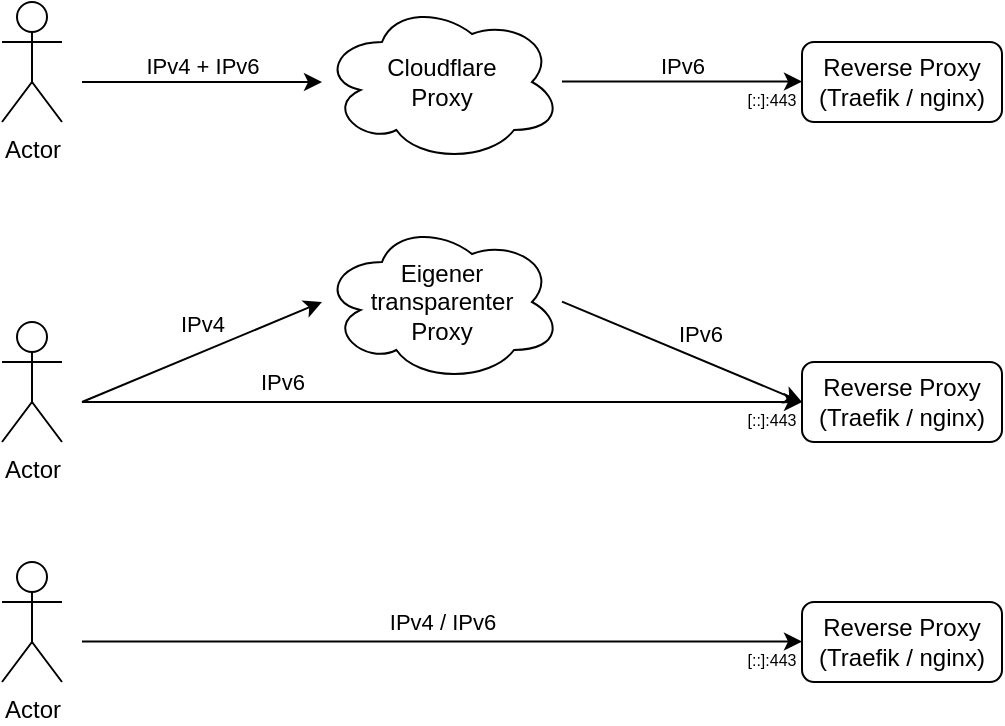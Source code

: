 <mxfile version="20.6.2" type="device"><diagram id="njIiju-AVSU0POU4GLiy" name="Page-1"><mxGraphModel dx="677" dy="413" grid="1" gridSize="10" guides="1" tooltips="1" connect="1" arrows="1" fold="1" page="1" pageScale="1" pageWidth="850" pageHeight="1100" math="0" shadow="0"><root><mxCell id="0"/><mxCell id="1" parent="0"/><mxCell id="NeJ6TIGh4lUE9vMk7l9H-1" value="Actor" style="shape=umlActor;verticalLabelPosition=bottom;verticalAlign=top;html=1;outlineConnect=0;" vertex="1" parent="1"><mxGeometry x="40" y="40" width="30" height="60" as="geometry"/></mxCell><mxCell id="NeJ6TIGh4lUE9vMk7l9H-2" value="Actor" style="shape=umlActor;verticalLabelPosition=bottom;verticalAlign=top;html=1;outlineConnect=0;" vertex="1" parent="1"><mxGeometry x="40" y="200" width="30" height="60" as="geometry"/></mxCell><mxCell id="NeJ6TIGh4lUE9vMk7l9H-3" value="Cloudflare&lt;br&gt;Proxy" style="ellipse;shape=cloud;whiteSpace=wrap;html=1;" vertex="1" parent="1"><mxGeometry x="200" y="40" width="120" height="80" as="geometry"/></mxCell><mxCell id="NeJ6TIGh4lUE9vMk7l9H-4" value="Eigener&lt;br&gt;transparenter&lt;br&gt;Proxy" style="ellipse;shape=cloud;whiteSpace=wrap;html=1;" vertex="1" parent="1"><mxGeometry x="200" y="150" width="120" height="80" as="geometry"/></mxCell><mxCell id="NeJ6TIGh4lUE9vMk7l9H-6" value="" style="endArrow=classic;html=1;rounded=0;" edge="1" parent="1" target="NeJ6TIGh4lUE9vMk7l9H-3"><mxGeometry width="50" height="50" relative="1" as="geometry"><mxPoint x="80" y="80" as="sourcePoint"/><mxPoint x="180" y="90" as="targetPoint"/></mxGeometry></mxCell><mxCell id="NeJ6TIGh4lUE9vMk7l9H-7" value="IPv4 + IPv6" style="edgeLabel;html=1;align=center;verticalAlign=middle;resizable=0;points=[];" vertex="1" connectable="0" parent="NeJ6TIGh4lUE9vMk7l9H-6"><mxGeometry x="0.27" y="1" relative="1" as="geometry"><mxPoint x="-16" y="-7" as="offset"/></mxGeometry></mxCell><mxCell id="NeJ6TIGh4lUE9vMk7l9H-8" value="" style="endArrow=classic;html=1;rounded=0;" edge="1" parent="1"><mxGeometry width="50" height="50" relative="1" as="geometry"><mxPoint x="320" y="79.8" as="sourcePoint"/><mxPoint x="440" y="79.8" as="targetPoint"/></mxGeometry></mxCell><mxCell id="NeJ6TIGh4lUE9vMk7l9H-9" value="IPv6" style="edgeLabel;html=1;align=center;verticalAlign=middle;resizable=0;points=[];" vertex="1" connectable="0" parent="NeJ6TIGh4lUE9vMk7l9H-8"><mxGeometry x="0.27" y="1" relative="1" as="geometry"><mxPoint x="-16" y="-7" as="offset"/></mxGeometry></mxCell><mxCell id="NeJ6TIGh4lUE9vMk7l9H-10" value="" style="endArrow=classic;html=1;rounded=0;" edge="1" parent="1"><mxGeometry width="50" height="50" relative="1" as="geometry"><mxPoint x="80" y="240" as="sourcePoint"/><mxPoint x="200" y="190" as="targetPoint"/></mxGeometry></mxCell><mxCell id="NeJ6TIGh4lUE9vMk7l9H-11" value="IPv4" style="edgeLabel;html=1;align=center;verticalAlign=middle;resizable=0;points=[];" vertex="1" connectable="0" parent="NeJ6TIGh4lUE9vMk7l9H-10"><mxGeometry x="0.27" y="1" relative="1" as="geometry"><mxPoint x="-16" y="-7" as="offset"/></mxGeometry></mxCell><mxCell id="NeJ6TIGh4lUE9vMk7l9H-12" value="" style="endArrow=classic;html=1;rounded=0;" edge="1" parent="1"><mxGeometry width="50" height="50" relative="1" as="geometry"><mxPoint x="80" y="240" as="sourcePoint"/><mxPoint x="440" y="240" as="targetPoint"/></mxGeometry></mxCell><mxCell id="NeJ6TIGh4lUE9vMk7l9H-13" value="IPv6" style="edgeLabel;html=1;align=center;verticalAlign=middle;resizable=0;points=[];" vertex="1" connectable="0" parent="NeJ6TIGh4lUE9vMk7l9H-12"><mxGeometry x="0.27" y="1" relative="1" as="geometry"><mxPoint x="-129" y="-9" as="offset"/></mxGeometry></mxCell><mxCell id="NeJ6TIGh4lUE9vMk7l9H-14" value="" style="endArrow=classic;html=1;rounded=0;" edge="1" parent="1"><mxGeometry width="50" height="50" relative="1" as="geometry"><mxPoint x="320" y="189.8" as="sourcePoint"/><mxPoint x="440" y="240" as="targetPoint"/></mxGeometry></mxCell><mxCell id="NeJ6TIGh4lUE9vMk7l9H-15" value="IPv6" style="edgeLabel;html=1;align=center;verticalAlign=middle;resizable=0;points=[];" vertex="1" connectable="0" parent="NeJ6TIGh4lUE9vMk7l9H-14"><mxGeometry x="0.27" y="1" relative="1" as="geometry"><mxPoint x="-8" y="-15" as="offset"/></mxGeometry></mxCell><mxCell id="NeJ6TIGh4lUE9vMk7l9H-16" value="Reverse Proxy&lt;br&gt;(Traefik / nginx)" style="rounded=1;whiteSpace=wrap;html=1;" vertex="1" parent="1"><mxGeometry x="440" y="60" width="100" height="40" as="geometry"/></mxCell><mxCell id="NeJ6TIGh4lUE9vMk7l9H-17" value="&lt;font style=&quot;font-size: 8px;&quot;&gt;[::]:443&lt;/font&gt;" style="text;html=1;strokeColor=none;fillColor=none;align=center;verticalAlign=middle;whiteSpace=wrap;rounded=0;" vertex="1" parent="1"><mxGeometry x="410" y="83" width="30" height="10" as="geometry"/></mxCell><mxCell id="NeJ6TIGh4lUE9vMk7l9H-18" value="Reverse Proxy&lt;br&gt;(Traefik / nginx)" style="rounded=1;whiteSpace=wrap;html=1;" vertex="1" parent="1"><mxGeometry x="440" y="220" width="100" height="40" as="geometry"/></mxCell><mxCell id="NeJ6TIGh4lUE9vMk7l9H-19" value="&lt;font style=&quot;font-size: 8px;&quot;&gt;[::]:443&lt;/font&gt;" style="text;html=1;strokeColor=none;fillColor=none;align=center;verticalAlign=middle;whiteSpace=wrap;rounded=0;" vertex="1" parent="1"><mxGeometry x="410" y="243" width="30" height="10" as="geometry"/></mxCell><mxCell id="NeJ6TIGh4lUE9vMk7l9H-21" value="Actor" style="shape=umlActor;verticalLabelPosition=bottom;verticalAlign=top;html=1;outlineConnect=0;" vertex="1" parent="1"><mxGeometry x="40" y="320" width="30" height="60" as="geometry"/></mxCell><mxCell id="NeJ6TIGh4lUE9vMk7l9H-22" value="Reverse Proxy&lt;br&gt;(Traefik / nginx)" style="rounded=1;whiteSpace=wrap;html=1;" vertex="1" parent="1"><mxGeometry x="440" y="340" width="100" height="40" as="geometry"/></mxCell><mxCell id="NeJ6TIGh4lUE9vMk7l9H-23" value="" style="endArrow=classic;html=1;rounded=0;" edge="1" parent="1"><mxGeometry width="50" height="50" relative="1" as="geometry"><mxPoint x="80" y="359.76" as="sourcePoint"/><mxPoint x="440" y="359.76" as="targetPoint"/></mxGeometry></mxCell><mxCell id="NeJ6TIGh4lUE9vMk7l9H-24" value="IPv4 / IPv6" style="edgeLabel;html=1;align=center;verticalAlign=middle;resizable=0;points=[];" vertex="1" connectable="0" parent="NeJ6TIGh4lUE9vMk7l9H-23"><mxGeometry x="0.27" y="1" relative="1" as="geometry"><mxPoint x="-49" y="-9" as="offset"/></mxGeometry></mxCell><mxCell id="NeJ6TIGh4lUE9vMk7l9H-25" value="&lt;font style=&quot;font-size: 8px;&quot;&gt;[::]:443&lt;/font&gt;" style="text;html=1;strokeColor=none;fillColor=none;align=center;verticalAlign=middle;whiteSpace=wrap;rounded=0;" vertex="1" parent="1"><mxGeometry x="410" y="363" width="30" height="10" as="geometry"/></mxCell></root></mxGraphModel></diagram></mxfile>
